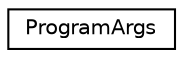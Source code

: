 digraph "Graphical Class Hierarchy"
{
  edge [fontname="Helvetica",fontsize="10",labelfontname="Helvetica",labelfontsize="10"];
  node [fontname="Helvetica",fontsize="10",shape=record];
  rankdir="LR";
  Node1 [label="ProgramArgs",height=0.2,width=0.4,color="black", fillcolor="white", style="filled",URL="$namespace_3globalScope_4.html#classProgramArgs"];
}
